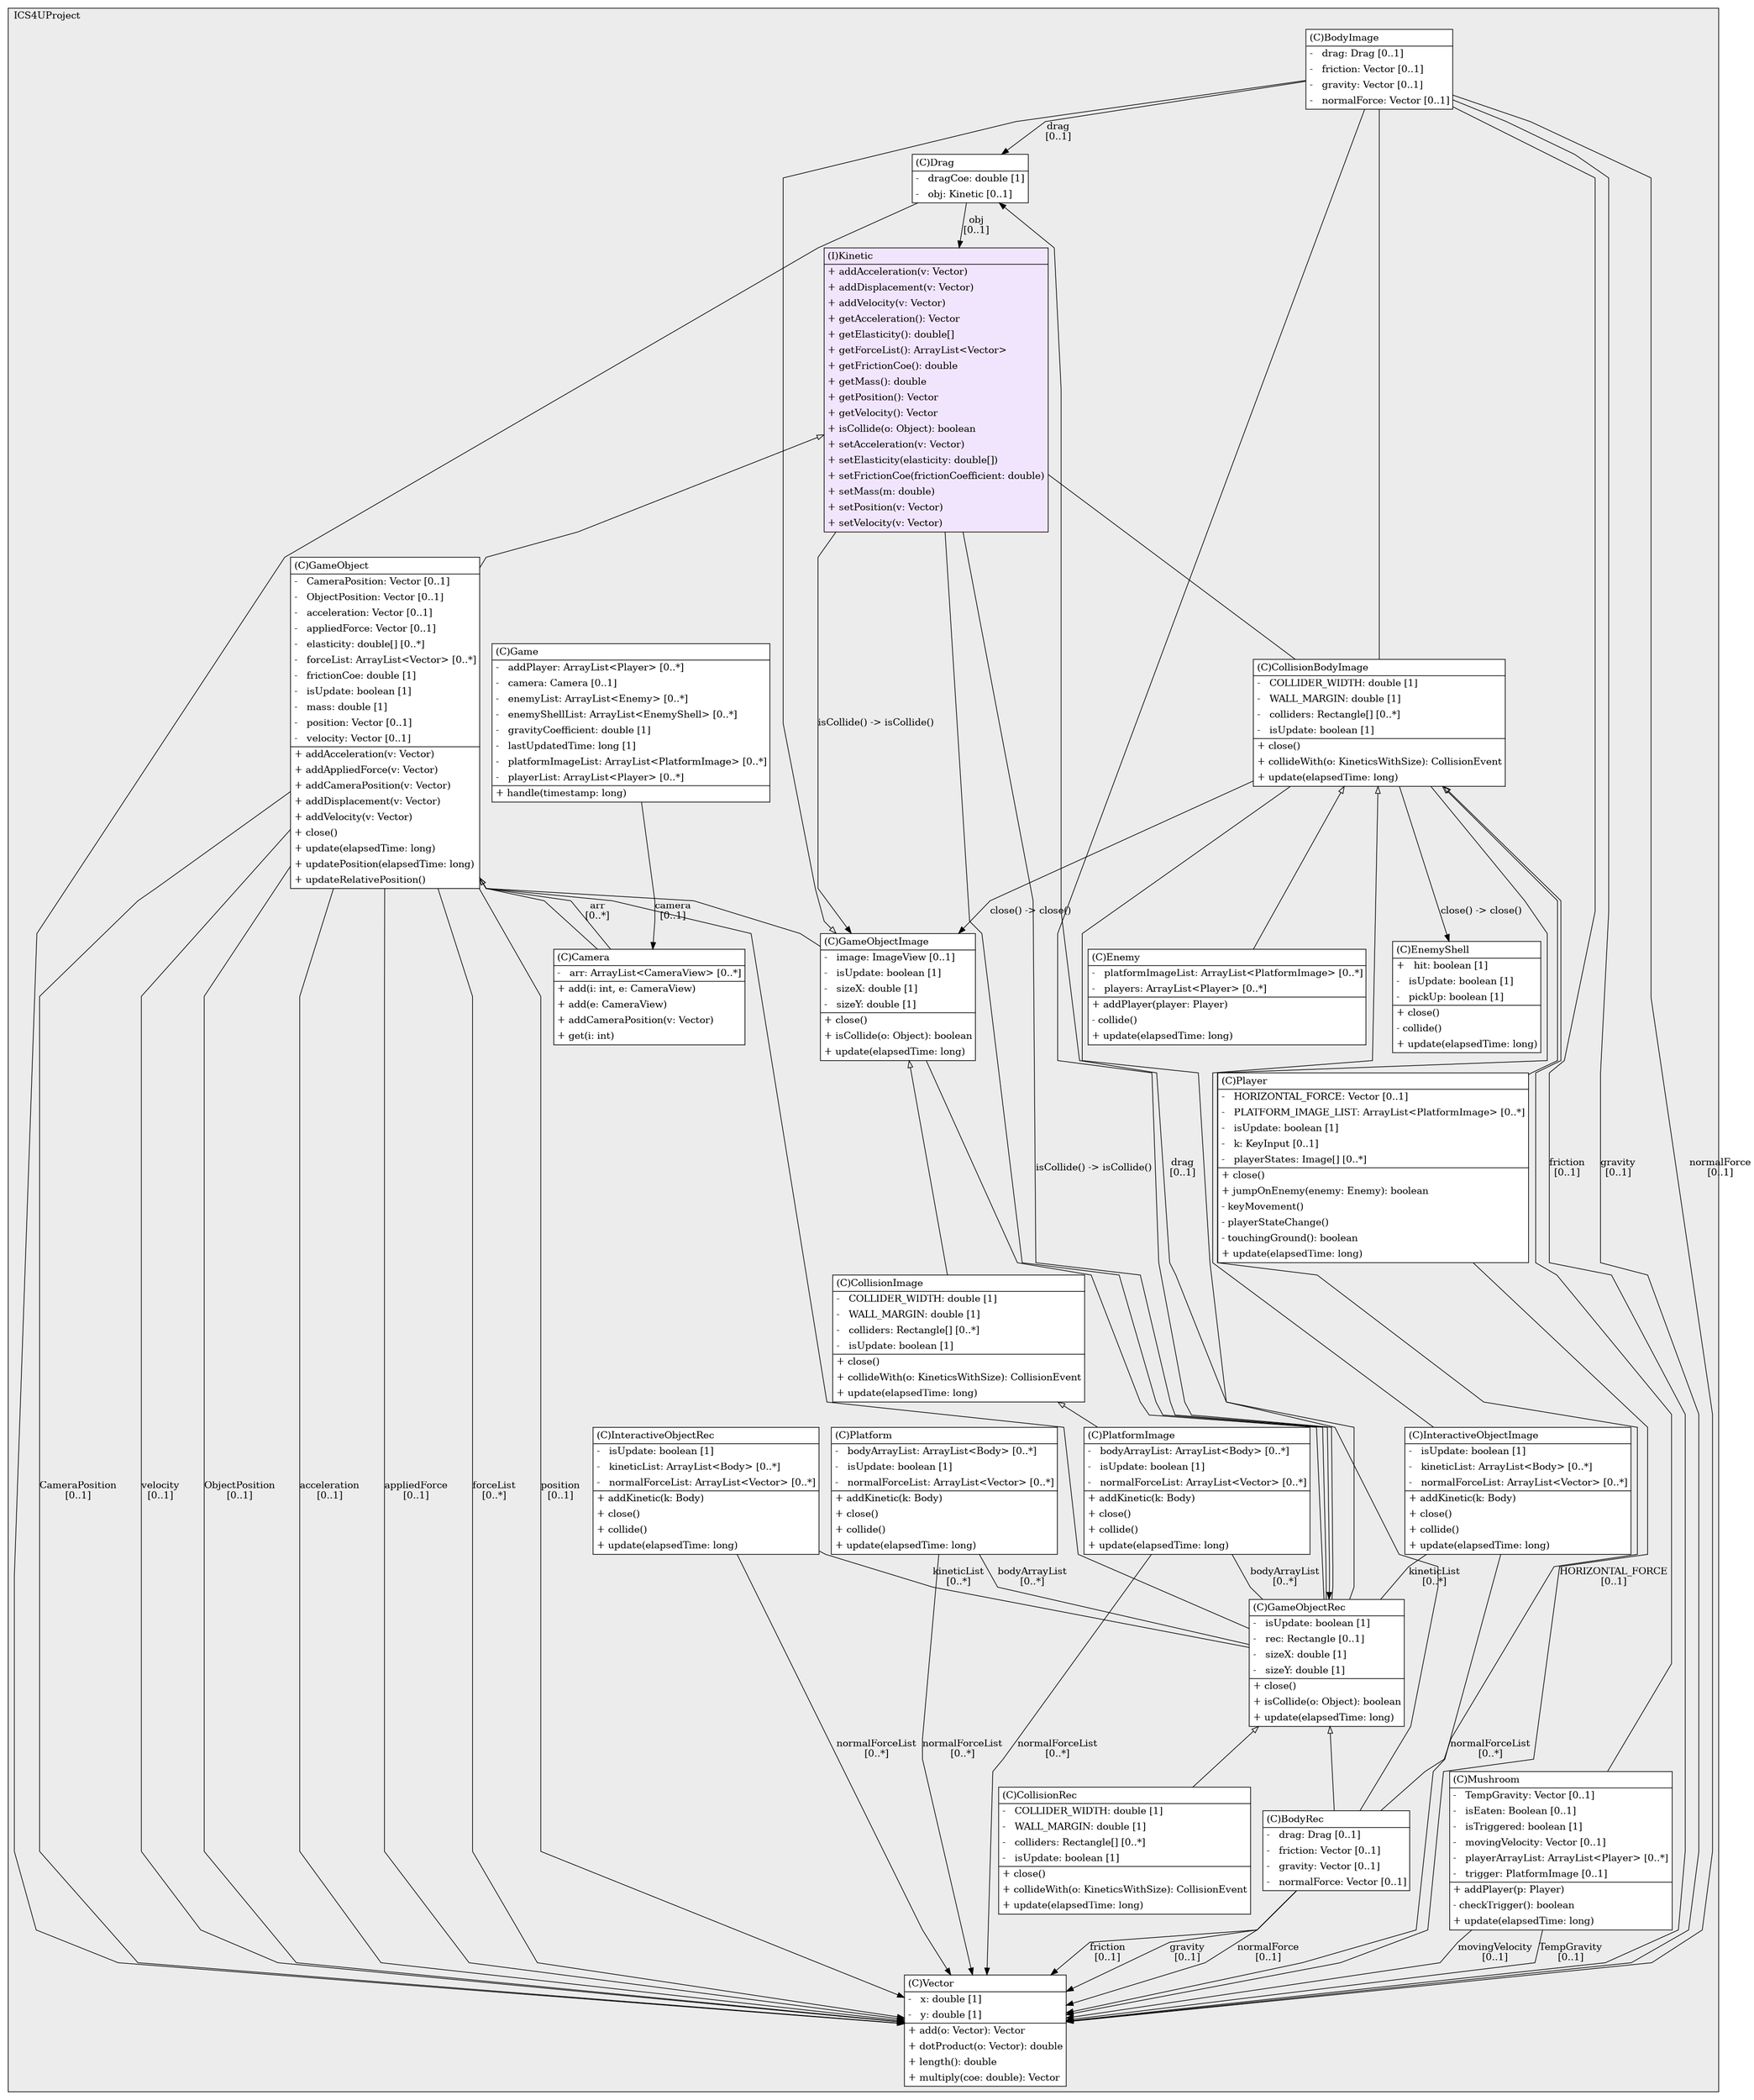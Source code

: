 @startuml

/' diagram meta data start
config=StructureConfiguration;
{
  "projectClassification": {
    "searchMode": "OpenProject", // OpenProject, AllProjects
    "includedProjects": "",
    "pathEndKeywords": "*.impl",
    "isClientPath": "",
    "isClientName": "",
    "isTestPath": "",
    "isTestName": "",
    "isMappingPath": "",
    "isMappingName": "",
    "isDataAccessPath": "",
    "isDataAccessName": "",
    "isDataStructurePath": "",
    "isDataStructureName": "",
    "isInterfaceStructuresPath": "",
    "isInterfaceStructuresName": "",
    "isEntryPointPath": "",
    "isEntryPointName": "",
    "treatFinalFieldsAsMandatory": false
  },
  "graphRestriction": {
    "classPackageExcludeFilter": "",
    "classPackageIncludeFilter": "",
    "classNameExcludeFilter": "",
    "classNameIncludeFilter": "",
    "methodNameExcludeFilter": "",
    "methodNameIncludeFilter": "",
    "removeByInheritance": "", // inheritance/annotation based filtering is done in a second step
    "removeByAnnotation": "",
    "removeByClassPackage": "", // cleanup the graph after inheritance/annotation based filtering is done
    "removeByClassName": "",
    "cutMappings": false,
    "cutEnum": true,
    "cutTests": true,
    "cutClient": true,
    "cutDataAccess": true,
    "cutInterfaceStructures": true,
    "cutDataStructures": true,
    "cutGetterAndSetter": true,
    "cutConstructors": true
  },
  "graphTraversal": {
    "forwardDepth": 3,
    "backwardDepth": 3,
    "classPackageExcludeFilter": "",
    "classPackageIncludeFilter": "",
    "classNameExcludeFilter": "",
    "classNameIncludeFilter": "",
    "methodNameExcludeFilter": "",
    "methodNameIncludeFilter": "",
    "hideMappings": false,
    "hideDataStructures": false,
    "hidePrivateMethods": true,
    "hideInterfaceCalls": true, // indirection: implementation -> interface (is hidden) -> implementation
    "onlyShowApplicationEntryPoints": false, // root node is included
    "useMethodCallsForStructureDiagram": "ForwardOnly" // ForwardOnly, BothDirections, No
  },
  "details": {
    "aggregation": "GroupByClass", // ByClass, GroupByClass, None
    "showClassGenericTypes": true,
    "showMethods": true,
    "showMethodParameterNames": true,
    "showMethodParameterTypes": true,
    "showMethodReturnType": true,
    "showPackageLevels": 2,
    "showDetailedClassStructure": true
  },
  "rootClass": "ICS4UProject.Kinetic",
  "extensionCallbackMethod": "" // qualified.class.name#methodName - signature: public static String method(String)
}
diagram meta data end '/



digraph g {
    rankdir="TB"
    splines=polyline
    

'nodes 
subgraph cluster_1237709535 { 
   	label=ICS4UProject
	labeljust=l
	fillcolor="#ececec"
	style=filled
   
   BodyImage1237709535[
	label=<<TABLE BORDER="1" CELLBORDER="0" CELLPADDING="4" CELLSPACING="0">
<TR><TD ALIGN="LEFT" >(C)BodyImage</TD></TR>
<HR/>
<TR><TD ALIGN="LEFT" >-   drag: Drag [0..1]</TD></TR>
<TR><TD ALIGN="LEFT" >-   friction: Vector [0..1]</TD></TR>
<TR><TD ALIGN="LEFT" >-   gravity: Vector [0..1]</TD></TR>
<TR><TD ALIGN="LEFT" >-   normalForce: Vector [0..1]</TD></TR>
</TABLE>>
	style=filled
	margin=0
	shape=plaintext
	fillcolor="#FFFFFF"
];

BodyRec1237709535[
	label=<<TABLE BORDER="1" CELLBORDER="0" CELLPADDING="4" CELLSPACING="0">
<TR><TD ALIGN="LEFT" >(C)BodyRec</TD></TR>
<HR/>
<TR><TD ALIGN="LEFT" >-   drag: Drag [0..1]</TD></TR>
<TR><TD ALIGN="LEFT" >-   friction: Vector [0..1]</TD></TR>
<TR><TD ALIGN="LEFT" >-   gravity: Vector [0..1]</TD></TR>
<TR><TD ALIGN="LEFT" >-   normalForce: Vector [0..1]</TD></TR>
</TABLE>>
	style=filled
	margin=0
	shape=plaintext
	fillcolor="#FFFFFF"
];

Camera1237709535[
	label=<<TABLE BORDER="1" CELLBORDER="0" CELLPADDING="4" CELLSPACING="0">
<TR><TD ALIGN="LEFT" >(C)Camera</TD></TR>
<HR/>
<TR><TD ALIGN="LEFT" >-   arr: ArrayList&lt;CameraView&gt; [0..*]</TD></TR>
<HR/>
<TR><TD ALIGN="LEFT" >+ add(i: int, e: CameraView)</TD></TR>
<TR><TD ALIGN="LEFT" >+ add(e: CameraView)</TD></TR>
<TR><TD ALIGN="LEFT" >+ addCameraPosition(v: Vector)</TD></TR>
<TR><TD ALIGN="LEFT" >+ get(i: int)</TD></TR>
</TABLE>>
	style=filled
	margin=0
	shape=plaintext
	fillcolor="#FFFFFF"
];

CollisionBodyImage1237709535[
	label=<<TABLE BORDER="1" CELLBORDER="0" CELLPADDING="4" CELLSPACING="0">
<TR><TD ALIGN="LEFT" >(C)CollisionBodyImage</TD></TR>
<HR/>
<TR><TD ALIGN="LEFT" >-   COLLIDER_WIDTH: double [1]</TD></TR>
<TR><TD ALIGN="LEFT" >-   WALL_MARGIN: double [1]</TD></TR>
<TR><TD ALIGN="LEFT" >-   colliders: Rectangle[] [0..*]</TD></TR>
<TR><TD ALIGN="LEFT" >-   isUpdate: boolean [1]</TD></TR>
<HR/>
<TR><TD ALIGN="LEFT" >+ close()</TD></TR>
<TR><TD ALIGN="LEFT" >+ collideWith(o: KineticsWithSize): CollisionEvent</TD></TR>
<TR><TD ALIGN="LEFT" >+ update(elapsedTime: long)</TD></TR>
</TABLE>>
	style=filled
	margin=0
	shape=plaintext
	fillcolor="#FFFFFF"
];

CollisionImage1237709535[
	label=<<TABLE BORDER="1" CELLBORDER="0" CELLPADDING="4" CELLSPACING="0">
<TR><TD ALIGN="LEFT" >(C)CollisionImage</TD></TR>
<HR/>
<TR><TD ALIGN="LEFT" >-   COLLIDER_WIDTH: double [1]</TD></TR>
<TR><TD ALIGN="LEFT" >-   WALL_MARGIN: double [1]</TD></TR>
<TR><TD ALIGN="LEFT" >-   colliders: Rectangle[] [0..*]</TD></TR>
<TR><TD ALIGN="LEFT" >-   isUpdate: boolean [1]</TD></TR>
<HR/>
<TR><TD ALIGN="LEFT" >+ close()</TD></TR>
<TR><TD ALIGN="LEFT" >+ collideWith(o: KineticsWithSize): CollisionEvent</TD></TR>
<TR><TD ALIGN="LEFT" >+ update(elapsedTime: long)</TD></TR>
</TABLE>>
	style=filled
	margin=0
	shape=plaintext
	fillcolor="#FFFFFF"
];

CollisionRec1237709535[
	label=<<TABLE BORDER="1" CELLBORDER="0" CELLPADDING="4" CELLSPACING="0">
<TR><TD ALIGN="LEFT" >(C)CollisionRec</TD></TR>
<HR/>
<TR><TD ALIGN="LEFT" >-   COLLIDER_WIDTH: double [1]</TD></TR>
<TR><TD ALIGN="LEFT" >-   WALL_MARGIN: double [1]</TD></TR>
<TR><TD ALIGN="LEFT" >-   colliders: Rectangle[] [0..*]</TD></TR>
<TR><TD ALIGN="LEFT" >-   isUpdate: boolean [1]</TD></TR>
<HR/>
<TR><TD ALIGN="LEFT" >+ close()</TD></TR>
<TR><TD ALIGN="LEFT" >+ collideWith(o: KineticsWithSize): CollisionEvent</TD></TR>
<TR><TD ALIGN="LEFT" >+ update(elapsedTime: long)</TD></TR>
</TABLE>>
	style=filled
	margin=0
	shape=plaintext
	fillcolor="#FFFFFF"
];

Drag1237709535[
	label=<<TABLE BORDER="1" CELLBORDER="0" CELLPADDING="4" CELLSPACING="0">
<TR><TD ALIGN="LEFT" >(C)Drag</TD></TR>
<HR/>
<TR><TD ALIGN="LEFT" >-   dragCoe: double [1]</TD></TR>
<TR><TD ALIGN="LEFT" >-   obj: Kinetic [0..1]</TD></TR>
</TABLE>>
	style=filled
	margin=0
	shape=plaintext
	fillcolor="#FFFFFF"
];

Enemy1237709535[
	label=<<TABLE BORDER="1" CELLBORDER="0" CELLPADDING="4" CELLSPACING="0">
<TR><TD ALIGN="LEFT" >(C)Enemy</TD></TR>
<HR/>
<TR><TD ALIGN="LEFT" >-   platformImageList: ArrayList&lt;PlatformImage&gt; [0..*]</TD></TR>
<TR><TD ALIGN="LEFT" >-   players: ArrayList&lt;Player&gt; [0..*]</TD></TR>
<HR/>
<TR><TD ALIGN="LEFT" >+ addPlayer(player: Player)</TD></TR>
<TR><TD ALIGN="LEFT" >- collide()</TD></TR>
<TR><TD ALIGN="LEFT" >+ update(elapsedTime: long)</TD></TR>
</TABLE>>
	style=filled
	margin=0
	shape=plaintext
	fillcolor="#FFFFFF"
];

EnemyShell1237709535[
	label=<<TABLE BORDER="1" CELLBORDER="0" CELLPADDING="4" CELLSPACING="0">
<TR><TD ALIGN="LEFT" >(C)EnemyShell</TD></TR>
<HR/>
<TR><TD ALIGN="LEFT" >+   hit: boolean [1]</TD></TR>
<TR><TD ALIGN="LEFT" >-   isUpdate: boolean [1]</TD></TR>
<TR><TD ALIGN="LEFT" >-   pickUp: boolean [1]</TD></TR>
<HR/>
<TR><TD ALIGN="LEFT" >+ close()</TD></TR>
<TR><TD ALIGN="LEFT" >- collide()</TD></TR>
<TR><TD ALIGN="LEFT" >+ update(elapsedTime: long)</TD></TR>
</TABLE>>
	style=filled
	margin=0
	shape=plaintext
	fillcolor="#FFFFFF"
];

Game1237709535[
	label=<<TABLE BORDER="1" CELLBORDER="0" CELLPADDING="4" CELLSPACING="0">
<TR><TD ALIGN="LEFT" >(C)Game</TD></TR>
<HR/>
<TR><TD ALIGN="LEFT" >-   addPlayer: ArrayList&lt;Player&gt; [0..*]</TD></TR>
<TR><TD ALIGN="LEFT" >-   camera: Camera [0..1]</TD></TR>
<TR><TD ALIGN="LEFT" >-   enemyList: ArrayList&lt;Enemy&gt; [0..*]</TD></TR>
<TR><TD ALIGN="LEFT" >-   enemyShellList: ArrayList&lt;EnemyShell&gt; [0..*]</TD></TR>
<TR><TD ALIGN="LEFT" >-   gravityCoefficient: double [1]</TD></TR>
<TR><TD ALIGN="LEFT" >-   lastUpdatedTime: long [1]</TD></TR>
<TR><TD ALIGN="LEFT" >-   platformImageList: ArrayList&lt;PlatformImage&gt; [0..*]</TD></TR>
<TR><TD ALIGN="LEFT" >-   playerList: ArrayList&lt;Player&gt; [0..*]</TD></TR>
<HR/>
<TR><TD ALIGN="LEFT" >+ handle(timestamp: long)</TD></TR>
</TABLE>>
	style=filled
	margin=0
	shape=plaintext
	fillcolor="#FFFFFF"
];

GameObject1237709535[
	label=<<TABLE BORDER="1" CELLBORDER="0" CELLPADDING="4" CELLSPACING="0">
<TR><TD ALIGN="LEFT" >(C)GameObject</TD></TR>
<HR/>
<TR><TD ALIGN="LEFT" >-   CameraPosition: Vector [0..1]</TD></TR>
<TR><TD ALIGN="LEFT" >-   ObjectPosition: Vector [0..1]</TD></TR>
<TR><TD ALIGN="LEFT" >-   acceleration: Vector [0..1]</TD></TR>
<TR><TD ALIGN="LEFT" >-   appliedForce: Vector [0..1]</TD></TR>
<TR><TD ALIGN="LEFT" >-   elasticity: double[] [0..*]</TD></TR>
<TR><TD ALIGN="LEFT" >-   forceList: ArrayList&lt;Vector&gt; [0..*]</TD></TR>
<TR><TD ALIGN="LEFT" >-   frictionCoe: double [1]</TD></TR>
<TR><TD ALIGN="LEFT" >-   isUpdate: boolean [1]</TD></TR>
<TR><TD ALIGN="LEFT" >-   mass: double [1]</TD></TR>
<TR><TD ALIGN="LEFT" >-   position: Vector [0..1]</TD></TR>
<TR><TD ALIGN="LEFT" >-   velocity: Vector [0..1]</TD></TR>
<HR/>
<TR><TD ALIGN="LEFT" >+ addAcceleration(v: Vector)</TD></TR>
<TR><TD ALIGN="LEFT" >+ addAppliedForce(v: Vector)</TD></TR>
<TR><TD ALIGN="LEFT" >+ addCameraPosition(v: Vector)</TD></TR>
<TR><TD ALIGN="LEFT" >+ addDisplacement(v: Vector)</TD></TR>
<TR><TD ALIGN="LEFT" >+ addVelocity(v: Vector)</TD></TR>
<TR><TD ALIGN="LEFT" >+ close()</TD></TR>
<TR><TD ALIGN="LEFT" >+ update(elapsedTime: long)</TD></TR>
<TR><TD ALIGN="LEFT" >+ updatePosition(elapsedTime: long)</TD></TR>
<TR><TD ALIGN="LEFT" >+ updateRelativePosition()</TD></TR>
</TABLE>>
	style=filled
	margin=0
	shape=plaintext
	fillcolor="#FFFFFF"
];

GameObjectImage1237709535[
	label=<<TABLE BORDER="1" CELLBORDER="0" CELLPADDING="4" CELLSPACING="0">
<TR><TD ALIGN="LEFT" >(C)GameObjectImage</TD></TR>
<HR/>
<TR><TD ALIGN="LEFT" >-   image: ImageView [0..1]</TD></TR>
<TR><TD ALIGN="LEFT" >-   isUpdate: boolean [1]</TD></TR>
<TR><TD ALIGN="LEFT" >-   sizeX: double [1]</TD></TR>
<TR><TD ALIGN="LEFT" >-   sizeY: double [1]</TD></TR>
<HR/>
<TR><TD ALIGN="LEFT" >+ close()</TD></TR>
<TR><TD ALIGN="LEFT" >+ isCollide(o: Object): boolean</TD></TR>
<TR><TD ALIGN="LEFT" >+ update(elapsedTime: long)</TD></TR>
</TABLE>>
	style=filled
	margin=0
	shape=plaintext
	fillcolor="#FFFFFF"
];

GameObjectRec1237709535[
	label=<<TABLE BORDER="1" CELLBORDER="0" CELLPADDING="4" CELLSPACING="0">
<TR><TD ALIGN="LEFT" >(C)GameObjectRec</TD></TR>
<HR/>
<TR><TD ALIGN="LEFT" >-   isUpdate: boolean [1]</TD></TR>
<TR><TD ALIGN="LEFT" >-   rec: Rectangle [0..1]</TD></TR>
<TR><TD ALIGN="LEFT" >-   sizeX: double [1]</TD></TR>
<TR><TD ALIGN="LEFT" >-   sizeY: double [1]</TD></TR>
<HR/>
<TR><TD ALIGN="LEFT" >+ close()</TD></TR>
<TR><TD ALIGN="LEFT" >+ isCollide(o: Object): boolean</TD></TR>
<TR><TD ALIGN="LEFT" >+ update(elapsedTime: long)</TD></TR>
</TABLE>>
	style=filled
	margin=0
	shape=plaintext
	fillcolor="#FFFFFF"
];

InteractiveObjectImage1237709535[
	label=<<TABLE BORDER="1" CELLBORDER="0" CELLPADDING="4" CELLSPACING="0">
<TR><TD ALIGN="LEFT" >(C)InteractiveObjectImage</TD></TR>
<HR/>
<TR><TD ALIGN="LEFT" >-   isUpdate: boolean [1]</TD></TR>
<TR><TD ALIGN="LEFT" >-   kineticList: ArrayList&lt;Body&gt; [0..*]</TD></TR>
<TR><TD ALIGN="LEFT" >-   normalForceList: ArrayList&lt;Vector&gt; [0..*]</TD></TR>
<HR/>
<TR><TD ALIGN="LEFT" >+ addKinetic(k: Body)</TD></TR>
<TR><TD ALIGN="LEFT" >+ close()</TD></TR>
<TR><TD ALIGN="LEFT" >+ collide()</TD></TR>
<TR><TD ALIGN="LEFT" >+ update(elapsedTime: long)</TD></TR>
</TABLE>>
	style=filled
	margin=0
	shape=plaintext
	fillcolor="#FFFFFF"
];

InteractiveObjectRec1237709535[
	label=<<TABLE BORDER="1" CELLBORDER="0" CELLPADDING="4" CELLSPACING="0">
<TR><TD ALIGN="LEFT" >(C)InteractiveObjectRec</TD></TR>
<HR/>
<TR><TD ALIGN="LEFT" >-   isUpdate: boolean [1]</TD></TR>
<TR><TD ALIGN="LEFT" >-   kineticList: ArrayList&lt;Body&gt; [0..*]</TD></TR>
<TR><TD ALIGN="LEFT" >-   normalForceList: ArrayList&lt;Vector&gt; [0..*]</TD></TR>
<HR/>
<TR><TD ALIGN="LEFT" >+ addKinetic(k: Body)</TD></TR>
<TR><TD ALIGN="LEFT" >+ close()</TD></TR>
<TR><TD ALIGN="LEFT" >+ collide()</TD></TR>
<TR><TD ALIGN="LEFT" >+ update(elapsedTime: long)</TD></TR>
</TABLE>>
	style=filled
	margin=0
	shape=plaintext
	fillcolor="#FFFFFF"
];

Kinetic1237709535[
	label=<<TABLE BORDER="1" CELLBORDER="0" CELLPADDING="4" CELLSPACING="0">
<TR><TD ALIGN="LEFT" >(I)Kinetic</TD></TR>
<HR/>
<TR><TD ALIGN="LEFT" >+ addAcceleration(v: Vector)</TD></TR>
<TR><TD ALIGN="LEFT" >+ addDisplacement(v: Vector)</TD></TR>
<TR><TD ALIGN="LEFT" >+ addVelocity(v: Vector)</TD></TR>
<TR><TD ALIGN="LEFT" >+ getAcceleration(): Vector</TD></TR>
<TR><TD ALIGN="LEFT" >+ getElasticity(): double[]</TD></TR>
<TR><TD ALIGN="LEFT" >+ getForceList(): ArrayList&lt;Vector&gt;</TD></TR>
<TR><TD ALIGN="LEFT" >+ getFrictionCoe(): double</TD></TR>
<TR><TD ALIGN="LEFT" >+ getMass(): double</TD></TR>
<TR><TD ALIGN="LEFT" >+ getPosition(): Vector</TD></TR>
<TR><TD ALIGN="LEFT" >+ getVelocity(): Vector</TD></TR>
<TR><TD ALIGN="LEFT" >+ isCollide(o: Object): boolean</TD></TR>
<TR><TD ALIGN="LEFT" >+ setAcceleration(v: Vector)</TD></TR>
<TR><TD ALIGN="LEFT" >+ setElasticity(elasticity: double[])</TD></TR>
<TR><TD ALIGN="LEFT" >+ setFrictionCoe(frictionCoefficient: double)</TD></TR>
<TR><TD ALIGN="LEFT" >+ setMass(m: double)</TD></TR>
<TR><TD ALIGN="LEFT" >+ setPosition(v: Vector)</TD></TR>
<TR><TD ALIGN="LEFT" >+ setVelocity(v: Vector)</TD></TR>
</TABLE>>
	style=filled
	margin=0
	shape=plaintext
	fillcolor="#F1E5FD"
];

Mushroom1237709535[
	label=<<TABLE BORDER="1" CELLBORDER="0" CELLPADDING="4" CELLSPACING="0">
<TR><TD ALIGN="LEFT" >(C)Mushroom</TD></TR>
<HR/>
<TR><TD ALIGN="LEFT" >-   TempGravity: Vector [0..1]</TD></TR>
<TR><TD ALIGN="LEFT" >-   isEaten: Boolean [0..1]</TD></TR>
<TR><TD ALIGN="LEFT" >-   isTriggered: boolean [1]</TD></TR>
<TR><TD ALIGN="LEFT" >-   movingVelocity: Vector [0..1]</TD></TR>
<TR><TD ALIGN="LEFT" >-   playerArrayList: ArrayList&lt;Player&gt; [0..*]</TD></TR>
<TR><TD ALIGN="LEFT" >-   trigger: PlatformImage [0..1]</TD></TR>
<HR/>
<TR><TD ALIGN="LEFT" >+ addPlayer(p: Player)</TD></TR>
<TR><TD ALIGN="LEFT" >- checkTrigger(): boolean</TD></TR>
<TR><TD ALIGN="LEFT" >+ update(elapsedTime: long)</TD></TR>
</TABLE>>
	style=filled
	margin=0
	shape=plaintext
	fillcolor="#FFFFFF"
];

Platform1237709535[
	label=<<TABLE BORDER="1" CELLBORDER="0" CELLPADDING="4" CELLSPACING="0">
<TR><TD ALIGN="LEFT" >(C)Platform</TD></TR>
<HR/>
<TR><TD ALIGN="LEFT" >-   bodyArrayList: ArrayList&lt;Body&gt; [0..*]</TD></TR>
<TR><TD ALIGN="LEFT" >-   isUpdate: boolean [1]</TD></TR>
<TR><TD ALIGN="LEFT" >-   normalForceList: ArrayList&lt;Vector&gt; [0..*]</TD></TR>
<HR/>
<TR><TD ALIGN="LEFT" >+ addKinetic(k: Body)</TD></TR>
<TR><TD ALIGN="LEFT" >+ close()</TD></TR>
<TR><TD ALIGN="LEFT" >+ collide()</TD></TR>
<TR><TD ALIGN="LEFT" >+ update(elapsedTime: long)</TD></TR>
</TABLE>>
	style=filled
	margin=0
	shape=plaintext
	fillcolor="#FFFFFF"
];

PlatformImage1237709535[
	label=<<TABLE BORDER="1" CELLBORDER="0" CELLPADDING="4" CELLSPACING="0">
<TR><TD ALIGN="LEFT" >(C)PlatformImage</TD></TR>
<HR/>
<TR><TD ALIGN="LEFT" >-   bodyArrayList: ArrayList&lt;Body&gt; [0..*]</TD></TR>
<TR><TD ALIGN="LEFT" >-   isUpdate: boolean [1]</TD></TR>
<TR><TD ALIGN="LEFT" >-   normalForceList: ArrayList&lt;Vector&gt; [0..*]</TD></TR>
<HR/>
<TR><TD ALIGN="LEFT" >+ addKinetic(k: Body)</TD></TR>
<TR><TD ALIGN="LEFT" >+ close()</TD></TR>
<TR><TD ALIGN="LEFT" >+ collide()</TD></TR>
<TR><TD ALIGN="LEFT" >+ update(elapsedTime: long)</TD></TR>
</TABLE>>
	style=filled
	margin=0
	shape=plaintext
	fillcolor="#FFFFFF"
];

Player1237709535[
	label=<<TABLE BORDER="1" CELLBORDER="0" CELLPADDING="4" CELLSPACING="0">
<TR><TD ALIGN="LEFT" >(C)Player</TD></TR>
<HR/>
<TR><TD ALIGN="LEFT" >-   HORIZONTAL_FORCE: Vector [0..1]</TD></TR>
<TR><TD ALIGN="LEFT" >-   PLATFORM_IMAGE_LIST: ArrayList&lt;PlatformImage&gt; [0..*]</TD></TR>
<TR><TD ALIGN="LEFT" >-   isUpdate: boolean [1]</TD></TR>
<TR><TD ALIGN="LEFT" >-   k: KeyInput [0..1]</TD></TR>
<TR><TD ALIGN="LEFT" >-   playerStates: Image[] [0..*]</TD></TR>
<HR/>
<TR><TD ALIGN="LEFT" >+ close()</TD></TR>
<TR><TD ALIGN="LEFT" >+ jumpOnEnemy(enemy: Enemy): boolean</TD></TR>
<TR><TD ALIGN="LEFT" >- keyMovement()</TD></TR>
<TR><TD ALIGN="LEFT" >- playerStateChange()</TD></TR>
<TR><TD ALIGN="LEFT" >- touchingGround(): boolean</TD></TR>
<TR><TD ALIGN="LEFT" >+ update(elapsedTime: long)</TD></TR>
</TABLE>>
	style=filled
	margin=0
	shape=plaintext
	fillcolor="#FFFFFF"
];

Vector1237709535[
	label=<<TABLE BORDER="1" CELLBORDER="0" CELLPADDING="4" CELLSPACING="0">
<TR><TD ALIGN="LEFT" >(C)Vector</TD></TR>
<HR/>
<TR><TD ALIGN="LEFT" >-   x: double [1]</TD></TR>
<TR><TD ALIGN="LEFT" >-   y: double [1]</TD></TR>
<HR/>
<TR><TD ALIGN="LEFT" >+ add(o: Vector): Vector</TD></TR>
<TR><TD ALIGN="LEFT" >+ dotProduct(o: Vector): double</TD></TR>
<TR><TD ALIGN="LEFT" >+ length(): double</TD></TR>
<TR><TD ALIGN="LEFT" >+ multiply(coe: double): Vector</TD></TR>
</TABLE>>
	style=filled
	margin=0
	shape=plaintext
	fillcolor="#FFFFFF"
];
} 

'edges    
BodyImage1237709535 -> Drag1237709535[label="drag
[0..1]"];
BodyImage1237709535 -> Vector1237709535[label="friction
[0..1]"];
BodyImage1237709535 -> Vector1237709535[label="gravity
[0..1]"];
BodyImage1237709535 -> Vector1237709535[label="normalForce
[0..1]"];
BodyRec1237709535 -> Drag1237709535[label="drag
[0..1]"];
BodyRec1237709535 -> Vector1237709535[label="friction
[0..1]"];
BodyRec1237709535 -> Vector1237709535[label="gravity
[0..1]"];
BodyRec1237709535 -> Vector1237709535[label="normalForce
[0..1]"];
Camera1237709535 -> GameObject1237709535[label="arr
[0..*]", arrowhead=none];
CollisionBodyImage1237709535 -> BodyImage1237709535[arrowhead=none];
CollisionBodyImage1237709535 -> BodyRec1237709535[arrowhead=none];
CollisionBodyImage1237709535 -> Enemy1237709535[arrowhead=none, arrowtail=empty, dir=both];
CollisionBodyImage1237709535 -> EnemyShell1237709535[label="close() -> close()"];
CollisionBodyImage1237709535 -> GameObjectImage1237709535[label="close() -> close()"];
CollisionBodyImage1237709535 -> GameObjectRec1237709535[arrowhead=none];
CollisionBodyImage1237709535 -> InteractiveObjectImage1237709535[arrowhead=none, arrowtail=empty, dir=both];
CollisionBodyImage1237709535 -> Mushroom1237709535[arrowhead=none, arrowtail=empty, dir=both];
CollisionBodyImage1237709535 -> Player1237709535[arrowhead=none, arrowtail=empty, dir=both];
CollisionImage1237709535 -> PlatformImage1237709535[arrowhead=none, arrowtail=empty, dir=both];
Drag1237709535 -> Kinetic1237709535[label="obj
[0..1]"];
Game1237709535 -> Camera1237709535[label="camera
[0..1]"];
GameObject1237709535 -> Camera1237709535[arrowhead=none];
GameObject1237709535 -> GameObjectImage1237709535[arrowhead=none, arrowtail=empty, dir=both];
GameObject1237709535 -> GameObjectRec1237709535[arrowhead=none, arrowtail=empty, dir=both];
GameObject1237709535 -> Vector1237709535[label="CameraPosition
[0..1]"];
GameObject1237709535 -> Vector1237709535[label="ObjectPosition
[0..1]"];
GameObject1237709535 -> Vector1237709535[label="acceleration
[0..1]"];
GameObject1237709535 -> Vector1237709535[label="appliedForce
[0..1]"];
GameObject1237709535 -> Vector1237709535[label="forceList
[0..*]"];
GameObject1237709535 -> Vector1237709535[label="position
[0..1]"];
GameObject1237709535 -> Vector1237709535[label="velocity
[0..1]"];
GameObjectImage1237709535 -> BodyImage1237709535[arrowhead=none, arrowtail=empty, dir=both];
GameObjectImage1237709535 -> CollisionImage1237709535[arrowhead=none, arrowtail=empty, dir=both];
GameObjectRec1237709535 -> BodyImage1237709535[arrowhead=none];
GameObjectRec1237709535 -> BodyRec1237709535[arrowhead=none, arrowtail=empty, dir=both];
GameObjectRec1237709535 -> CollisionRec1237709535[arrowhead=none, arrowtail=empty, dir=both];
GameObjectRec1237709535 -> GameObjectImage1237709535[arrowhead=none];
InteractiveObjectImage1237709535 -> GameObjectRec1237709535[label="kineticList
[0..*]", arrowhead=none];
InteractiveObjectImage1237709535 -> Vector1237709535[label="normalForceList
[0..*]"];
InteractiveObjectRec1237709535 -> GameObjectRec1237709535[label="kineticList
[0..*]", arrowhead=none];
InteractiveObjectRec1237709535 -> Vector1237709535[label="normalForceList
[0..*]"];
Kinetic1237709535 -> CollisionBodyImage1237709535[arrowhead=none];
Kinetic1237709535 -> GameObject1237709535[arrowhead=none, arrowtail=empty, dir=both];
Kinetic1237709535 -> GameObjectImage1237709535[label="isCollide() -> isCollide()"];
Kinetic1237709535 -> GameObjectRec1237709535[arrowhead=none];
Kinetic1237709535 -> GameObjectRec1237709535[label="isCollide() -> isCollide()"];
Mushroom1237709535 -> Vector1237709535[label="TempGravity
[0..1]"];
Mushroom1237709535 -> Vector1237709535[label="movingVelocity
[0..1]"];
Platform1237709535 -> GameObjectRec1237709535[label="bodyArrayList
[0..*]", arrowhead=none];
Platform1237709535 -> Vector1237709535[label="normalForceList
[0..*]"];
PlatformImage1237709535 -> GameObjectRec1237709535[label="bodyArrayList
[0..*]", arrowhead=none];
PlatformImage1237709535 -> Vector1237709535[label="normalForceList
[0..*]"];
Player1237709535 -> Vector1237709535[label="HORIZONTAL_FORCE
[0..1]"];
Vector1237709535 -> Drag1237709535[arrowhead=none, arrowtail=empty, dir=both];
    
}
@enduml